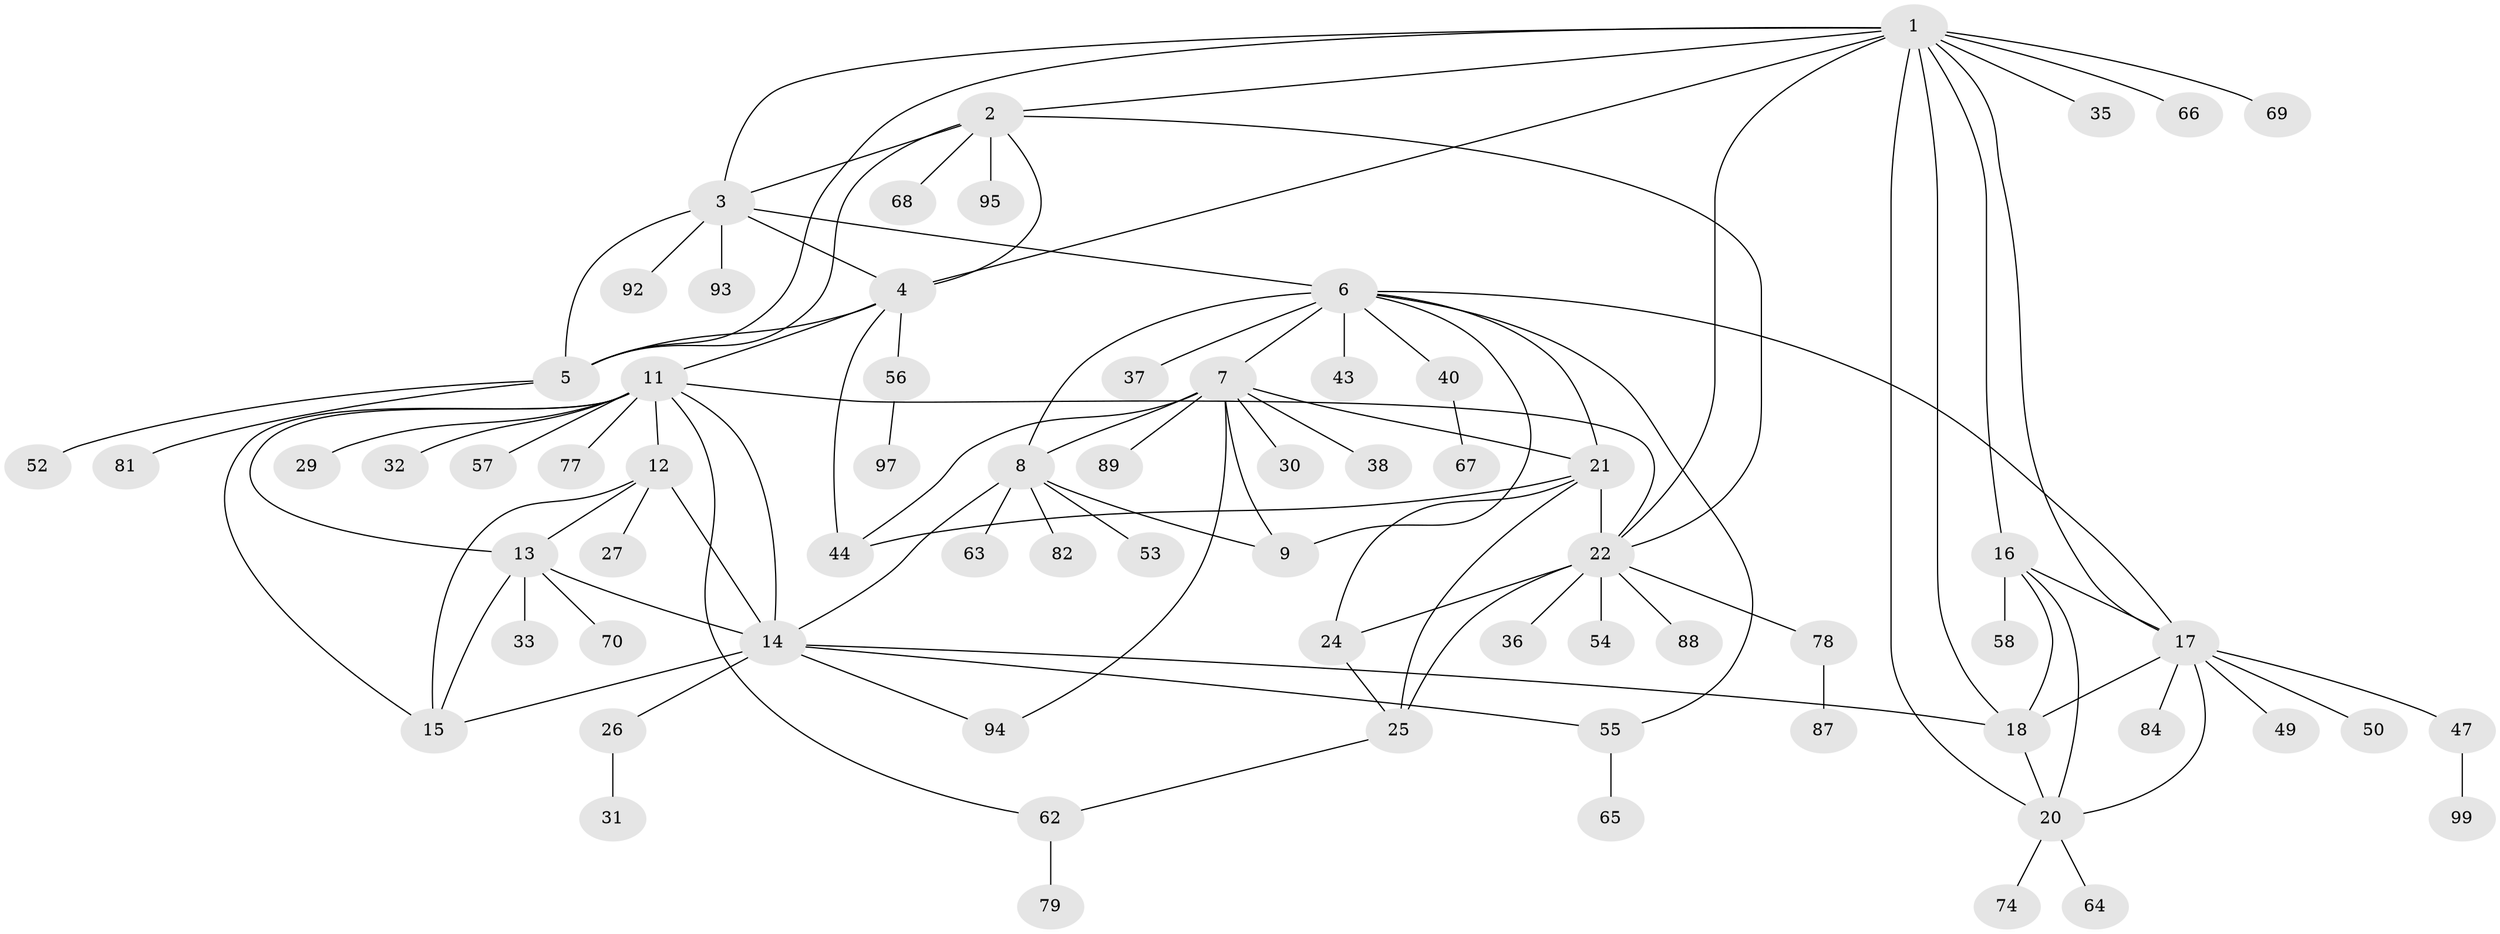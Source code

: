 // original degree distribution, {8: 0.06, 7: 0.04, 11: 0.01, 6: 0.08, 4: 0.02, 12: 0.01, 10: 0.02, 5: 0.02, 2: 0.19, 1: 0.53, 3: 0.02}
// Generated by graph-tools (version 1.1) at 2025/11/02/27/25 16:11:38]
// undirected, 71 vertices, 106 edges
graph export_dot {
graph [start="1"]
  node [color=gray90,style=filled];
  1 [super="+19"];
  2 [super="+80"];
  3 [super="+48"];
  4;
  5 [super="+28"];
  6 [super="+73"];
  7 [super="+10"];
  8 [super="+45"];
  9;
  11 [super="+42"];
  12 [super="+90"];
  13 [super="+34"];
  14 [super="+91"];
  15 [super="+51"];
  16 [super="+86"];
  17 [super="+46"];
  18 [super="+60"];
  20 [super="+41"];
  21;
  22 [super="+23"];
  24 [super="+59"];
  25 [super="+39"];
  26;
  27;
  29;
  30 [super="+100"];
  31;
  32;
  33;
  35;
  36;
  37;
  38;
  40;
  43 [super="+75"];
  44 [super="+85"];
  47 [super="+76"];
  49;
  50;
  52;
  53;
  54 [super="+72"];
  55 [super="+61"];
  56;
  57;
  58;
  62 [super="+98"];
  63;
  64 [super="+83"];
  65;
  66;
  67;
  68 [super="+71"];
  69;
  70;
  74;
  77;
  78;
  79;
  81;
  82;
  84 [super="+96"];
  87;
  88;
  89;
  92;
  93;
  94;
  95;
  97;
  99;
  1 -- 2;
  1 -- 3;
  1 -- 4;
  1 -- 5;
  1 -- 35;
  1 -- 66;
  1 -- 69;
  1 -- 16;
  1 -- 18;
  1 -- 17;
  1 -- 20;
  1 -- 22;
  2 -- 3;
  2 -- 4;
  2 -- 5;
  2 -- 22;
  2 -- 68;
  2 -- 95;
  3 -- 4;
  3 -- 5;
  3 -- 6;
  3 -- 92;
  3 -- 93;
  4 -- 5;
  4 -- 11;
  4 -- 44;
  4 -- 56;
  5 -- 52;
  5 -- 81;
  6 -- 7 [weight=2];
  6 -- 8;
  6 -- 9;
  6 -- 17;
  6 -- 37;
  6 -- 40;
  6 -- 43;
  6 -- 55;
  6 -- 21;
  7 -- 8 [weight=2];
  7 -- 9 [weight=2];
  7 -- 30;
  7 -- 94;
  7 -- 38;
  7 -- 44;
  7 -- 21;
  7 -- 89;
  8 -- 9;
  8 -- 14;
  8 -- 63;
  8 -- 82;
  8 -- 53;
  11 -- 12;
  11 -- 13;
  11 -- 14;
  11 -- 15;
  11 -- 29;
  11 -- 32;
  11 -- 57;
  11 -- 62;
  11 -- 77;
  11 -- 22;
  12 -- 13;
  12 -- 14;
  12 -- 15;
  12 -- 27;
  13 -- 14;
  13 -- 15;
  13 -- 33;
  13 -- 70;
  14 -- 15;
  14 -- 18;
  14 -- 26;
  14 -- 55;
  14 -- 94;
  16 -- 17;
  16 -- 18;
  16 -- 20;
  16 -- 58;
  17 -- 18;
  17 -- 20;
  17 -- 47;
  17 -- 49;
  17 -- 50;
  17 -- 84;
  18 -- 20;
  20 -- 64;
  20 -- 74;
  21 -- 22 [weight=2];
  21 -- 24;
  21 -- 25;
  21 -- 44;
  22 -- 24 [weight=2];
  22 -- 25 [weight=2];
  22 -- 54;
  22 -- 78;
  22 -- 36;
  22 -- 88;
  24 -- 25;
  25 -- 62;
  26 -- 31;
  40 -- 67;
  47 -- 99;
  55 -- 65;
  56 -- 97;
  62 -- 79;
  78 -- 87;
}
